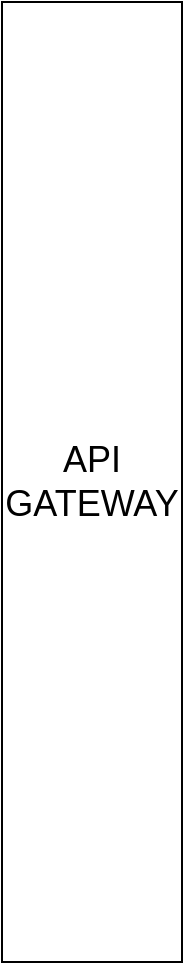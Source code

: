 <mxfile version="16.6.5" type="github">
  <diagram id="APoQwRmvCVOQ1MYEb2q3" name="Page-1">
    <mxGraphModel dx="1108" dy="460" grid="1" gridSize="10" guides="1" tooltips="1" connect="1" arrows="1" fold="1" page="1" pageScale="1" pageWidth="827" pageHeight="1169" math="0" shadow="0">
      <root>
        <mxCell id="0" />
        <mxCell id="1" parent="0" />
        <mxCell id="oaNfcxI___qEai4BzGdi-1" value="&lt;font style=&quot;font-size: 18px&quot;&gt;API&lt;br&gt;GATEWAY&lt;/font&gt;" style="rounded=0;whiteSpace=wrap;html=1;" vertex="1" parent="1">
          <mxGeometry x="110" y="20" width="90" height="480" as="geometry" />
        </mxCell>
      </root>
    </mxGraphModel>
  </diagram>
</mxfile>
